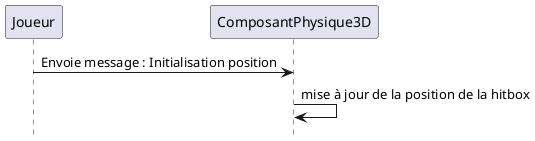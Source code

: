 @startuml
hide footbox

participant "Joueur" as joueur
participant "ComposantPhysique3D" as compPhys

joueur -> compPhys : Envoie message : Initialisation position
compPhys -> compPhys : mise à jour de la position de la hitbox

@enduml
